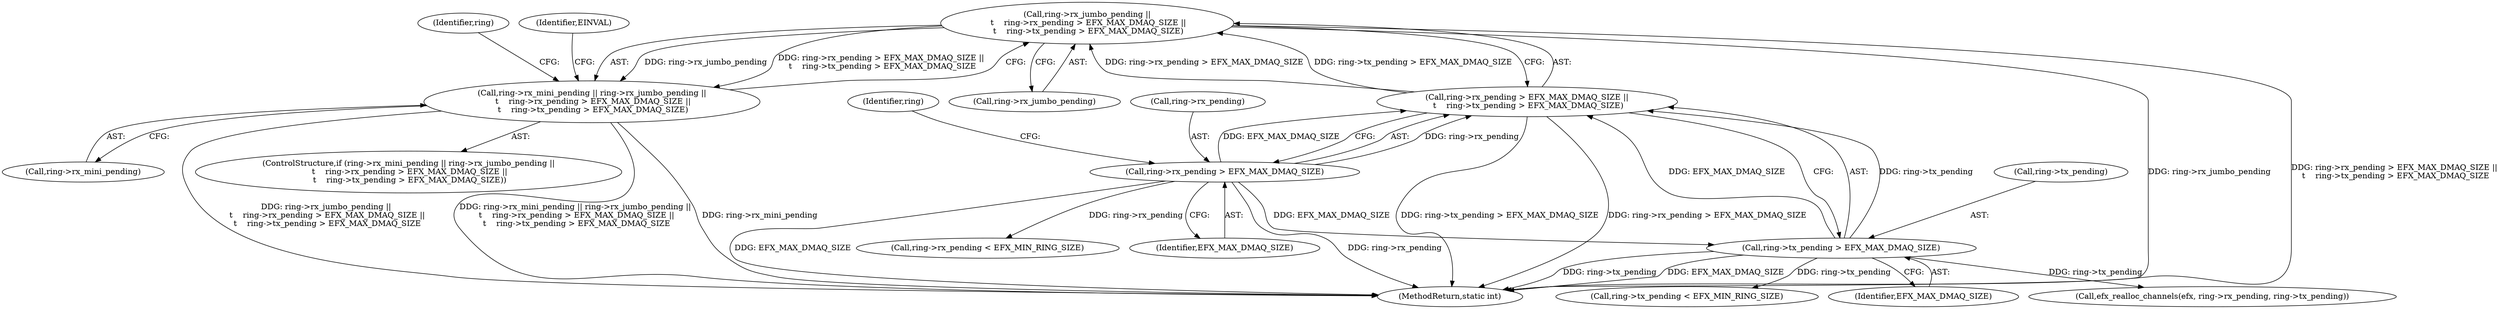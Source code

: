 digraph "0_linux_68cb695ccecf949d48949e72f8ce591fdaaa325c_1@pointer" {
"1000114" [label="(Call,ring->rx_jumbo_pending ||\n \t    ring->rx_pending > EFX_MAX_DMAQ_SIZE ||\n \t    ring->tx_pending > EFX_MAX_DMAQ_SIZE)"];
"1000118" [label="(Call,ring->rx_pending > EFX_MAX_DMAQ_SIZE ||\n \t    ring->tx_pending > EFX_MAX_DMAQ_SIZE)"];
"1000119" [label="(Call,ring->rx_pending > EFX_MAX_DMAQ_SIZE)"];
"1000124" [label="(Call,ring->tx_pending > EFX_MAX_DMAQ_SIZE)"];
"1000110" [label="(Call,ring->rx_mini_pending || ring->rx_jumbo_pending ||\n \t    ring->rx_pending > EFX_MAX_DMAQ_SIZE ||\n \t    ring->tx_pending > EFX_MAX_DMAQ_SIZE)"];
"1000136" [label="(Identifier,ring)"];
"1000120" [label="(Call,ring->rx_pending)"];
"1000131" [label="(Identifier,EINVAL)"];
"1000115" [label="(Call,ring->rx_jumbo_pending)"];
"1000110" [label="(Call,ring->rx_mini_pending || ring->rx_jumbo_pending ||\n \t    ring->rx_pending > EFX_MAX_DMAQ_SIZE ||\n \t    ring->tx_pending > EFX_MAX_DMAQ_SIZE)"];
"1000134" [label="(Call,ring->rx_pending < EFX_MIN_RING_SIZE)"];
"1000109" [label="(ControlStructure,if (ring->rx_mini_pending || ring->rx_jumbo_pending ||\n \t    ring->rx_pending > EFX_MAX_DMAQ_SIZE ||\n \t    ring->tx_pending > EFX_MAX_DMAQ_SIZE))"];
"1000139" [label="(Call,ring->tx_pending < EFX_MIN_RING_SIZE)"];
"1000128" [label="(Identifier,EFX_MAX_DMAQ_SIZE)"];
"1000119" [label="(Call,ring->rx_pending > EFX_MAX_DMAQ_SIZE)"];
"1000111" [label="(Call,ring->rx_mini_pending)"];
"1000165" [label="(MethodReturn,static int)"];
"1000124" [label="(Call,ring->tx_pending > EFX_MAX_DMAQ_SIZE)"];
"1000125" [label="(Call,ring->tx_pending)"];
"1000118" [label="(Call,ring->rx_pending > EFX_MAX_DMAQ_SIZE ||\n \t    ring->tx_pending > EFX_MAX_DMAQ_SIZE)"];
"1000126" [label="(Identifier,ring)"];
"1000157" [label="(Call,efx_realloc_channels(efx, ring->rx_pending, ring->tx_pending))"];
"1000123" [label="(Identifier,EFX_MAX_DMAQ_SIZE)"];
"1000114" [label="(Call,ring->rx_jumbo_pending ||\n \t    ring->rx_pending > EFX_MAX_DMAQ_SIZE ||\n \t    ring->tx_pending > EFX_MAX_DMAQ_SIZE)"];
"1000114" -> "1000110"  [label="AST: "];
"1000114" -> "1000115"  [label="CFG: "];
"1000114" -> "1000118"  [label="CFG: "];
"1000115" -> "1000114"  [label="AST: "];
"1000118" -> "1000114"  [label="AST: "];
"1000110" -> "1000114"  [label="CFG: "];
"1000114" -> "1000165"  [label="DDG: ring->rx_jumbo_pending"];
"1000114" -> "1000165"  [label="DDG: ring->rx_pending > EFX_MAX_DMAQ_SIZE ||\n \t    ring->tx_pending > EFX_MAX_DMAQ_SIZE"];
"1000114" -> "1000110"  [label="DDG: ring->rx_jumbo_pending"];
"1000114" -> "1000110"  [label="DDG: ring->rx_pending > EFX_MAX_DMAQ_SIZE ||\n \t    ring->tx_pending > EFX_MAX_DMAQ_SIZE"];
"1000118" -> "1000114"  [label="DDG: ring->rx_pending > EFX_MAX_DMAQ_SIZE"];
"1000118" -> "1000114"  [label="DDG: ring->tx_pending > EFX_MAX_DMAQ_SIZE"];
"1000118" -> "1000119"  [label="CFG: "];
"1000118" -> "1000124"  [label="CFG: "];
"1000119" -> "1000118"  [label="AST: "];
"1000124" -> "1000118"  [label="AST: "];
"1000118" -> "1000165"  [label="DDG: ring->rx_pending > EFX_MAX_DMAQ_SIZE"];
"1000118" -> "1000165"  [label="DDG: ring->tx_pending > EFX_MAX_DMAQ_SIZE"];
"1000119" -> "1000118"  [label="DDG: ring->rx_pending"];
"1000119" -> "1000118"  [label="DDG: EFX_MAX_DMAQ_SIZE"];
"1000124" -> "1000118"  [label="DDG: ring->tx_pending"];
"1000124" -> "1000118"  [label="DDG: EFX_MAX_DMAQ_SIZE"];
"1000119" -> "1000123"  [label="CFG: "];
"1000120" -> "1000119"  [label="AST: "];
"1000123" -> "1000119"  [label="AST: "];
"1000126" -> "1000119"  [label="CFG: "];
"1000119" -> "1000165"  [label="DDG: EFX_MAX_DMAQ_SIZE"];
"1000119" -> "1000165"  [label="DDG: ring->rx_pending"];
"1000119" -> "1000124"  [label="DDG: EFX_MAX_DMAQ_SIZE"];
"1000119" -> "1000134"  [label="DDG: ring->rx_pending"];
"1000124" -> "1000128"  [label="CFG: "];
"1000125" -> "1000124"  [label="AST: "];
"1000128" -> "1000124"  [label="AST: "];
"1000124" -> "1000165"  [label="DDG: ring->tx_pending"];
"1000124" -> "1000165"  [label="DDG: EFX_MAX_DMAQ_SIZE"];
"1000124" -> "1000139"  [label="DDG: ring->tx_pending"];
"1000124" -> "1000157"  [label="DDG: ring->tx_pending"];
"1000110" -> "1000109"  [label="AST: "];
"1000110" -> "1000111"  [label="CFG: "];
"1000111" -> "1000110"  [label="AST: "];
"1000131" -> "1000110"  [label="CFG: "];
"1000136" -> "1000110"  [label="CFG: "];
"1000110" -> "1000165"  [label="DDG: ring->rx_jumbo_pending ||\n \t    ring->rx_pending > EFX_MAX_DMAQ_SIZE ||\n \t    ring->tx_pending > EFX_MAX_DMAQ_SIZE"];
"1000110" -> "1000165"  [label="DDG: ring->rx_mini_pending || ring->rx_jumbo_pending ||\n \t    ring->rx_pending > EFX_MAX_DMAQ_SIZE ||\n \t    ring->tx_pending > EFX_MAX_DMAQ_SIZE"];
"1000110" -> "1000165"  [label="DDG: ring->rx_mini_pending"];
}
